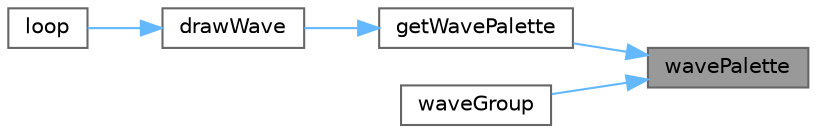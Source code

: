 digraph "wavePalette"
{
 // INTERACTIVE_SVG=YES
 // LATEX_PDF_SIZE
  bgcolor="transparent";
  edge [fontname=Helvetica,fontsize=10,labelfontname=Helvetica,labelfontsize=10];
  node [fontname=Helvetica,fontsize=10,shape=box,height=0.2,width=0.4];
  rankdir="RL";
  Node1 [id="Node000001",label="wavePalette",height=0.2,width=0.4,color="gray40", fillcolor="grey60", style="filled", fontcolor="black",tooltip=" "];
  Node1 -> Node2 [id="edge1_Node000001_Node000002",dir="back",color="steelblue1",style="solid",tooltip=" "];
  Node2 [id="Node000002",label="getWavePalette",height=0.2,width=0.4,color="grey40", fillcolor="white", style="filled",URL="$d4/d06/curr_8h_ab1215b74dd6463248de143f1d281c39b.html#ab1215b74dd6463248de143f1d281c39b",tooltip=" "];
  Node2 -> Node3 [id="edge2_Node000002_Node000003",dir="back",color="steelblue1",style="solid",tooltip=" "];
  Node3 [id="Node000003",label="drawWave",height=0.2,width=0.4,color="grey40", fillcolor="white", style="filled",URL="$d4/d06/curr_8h_a4b2149c246013cb6bcde35e7bc4bf332.html#a4b2149c246013cb6bcde35e7bc4bf332",tooltip=" "];
  Node3 -> Node4 [id="edge3_Node000003_Node000004",dir="back",color="steelblue1",style="solid",tooltip=" "];
  Node4 [id="Node000004",label="loop",height=0.2,width=0.4,color="grey40", fillcolor="white", style="filled",URL="$d4/d06/curr_8h_afe461d27b9c48d5921c00d521181f12f.html#afe461d27b9c48d5921c00d521181f12f",tooltip=" "];
  Node1 -> Node5 [id="edge4_Node000001_Node000005",dir="back",color="steelblue1",style="solid",tooltip=" "];
  Node5 [id="Node000005",label="waveGroup",height=0.2,width=0.4,color="grey40", fillcolor="white", style="filled",URL="$d4/d06/curr_8h_a6cb2599b2d435cb3a2d023820192b03c.html#a6cb2599b2d435cb3a2d023820192b03c",tooltip=" "];
}
